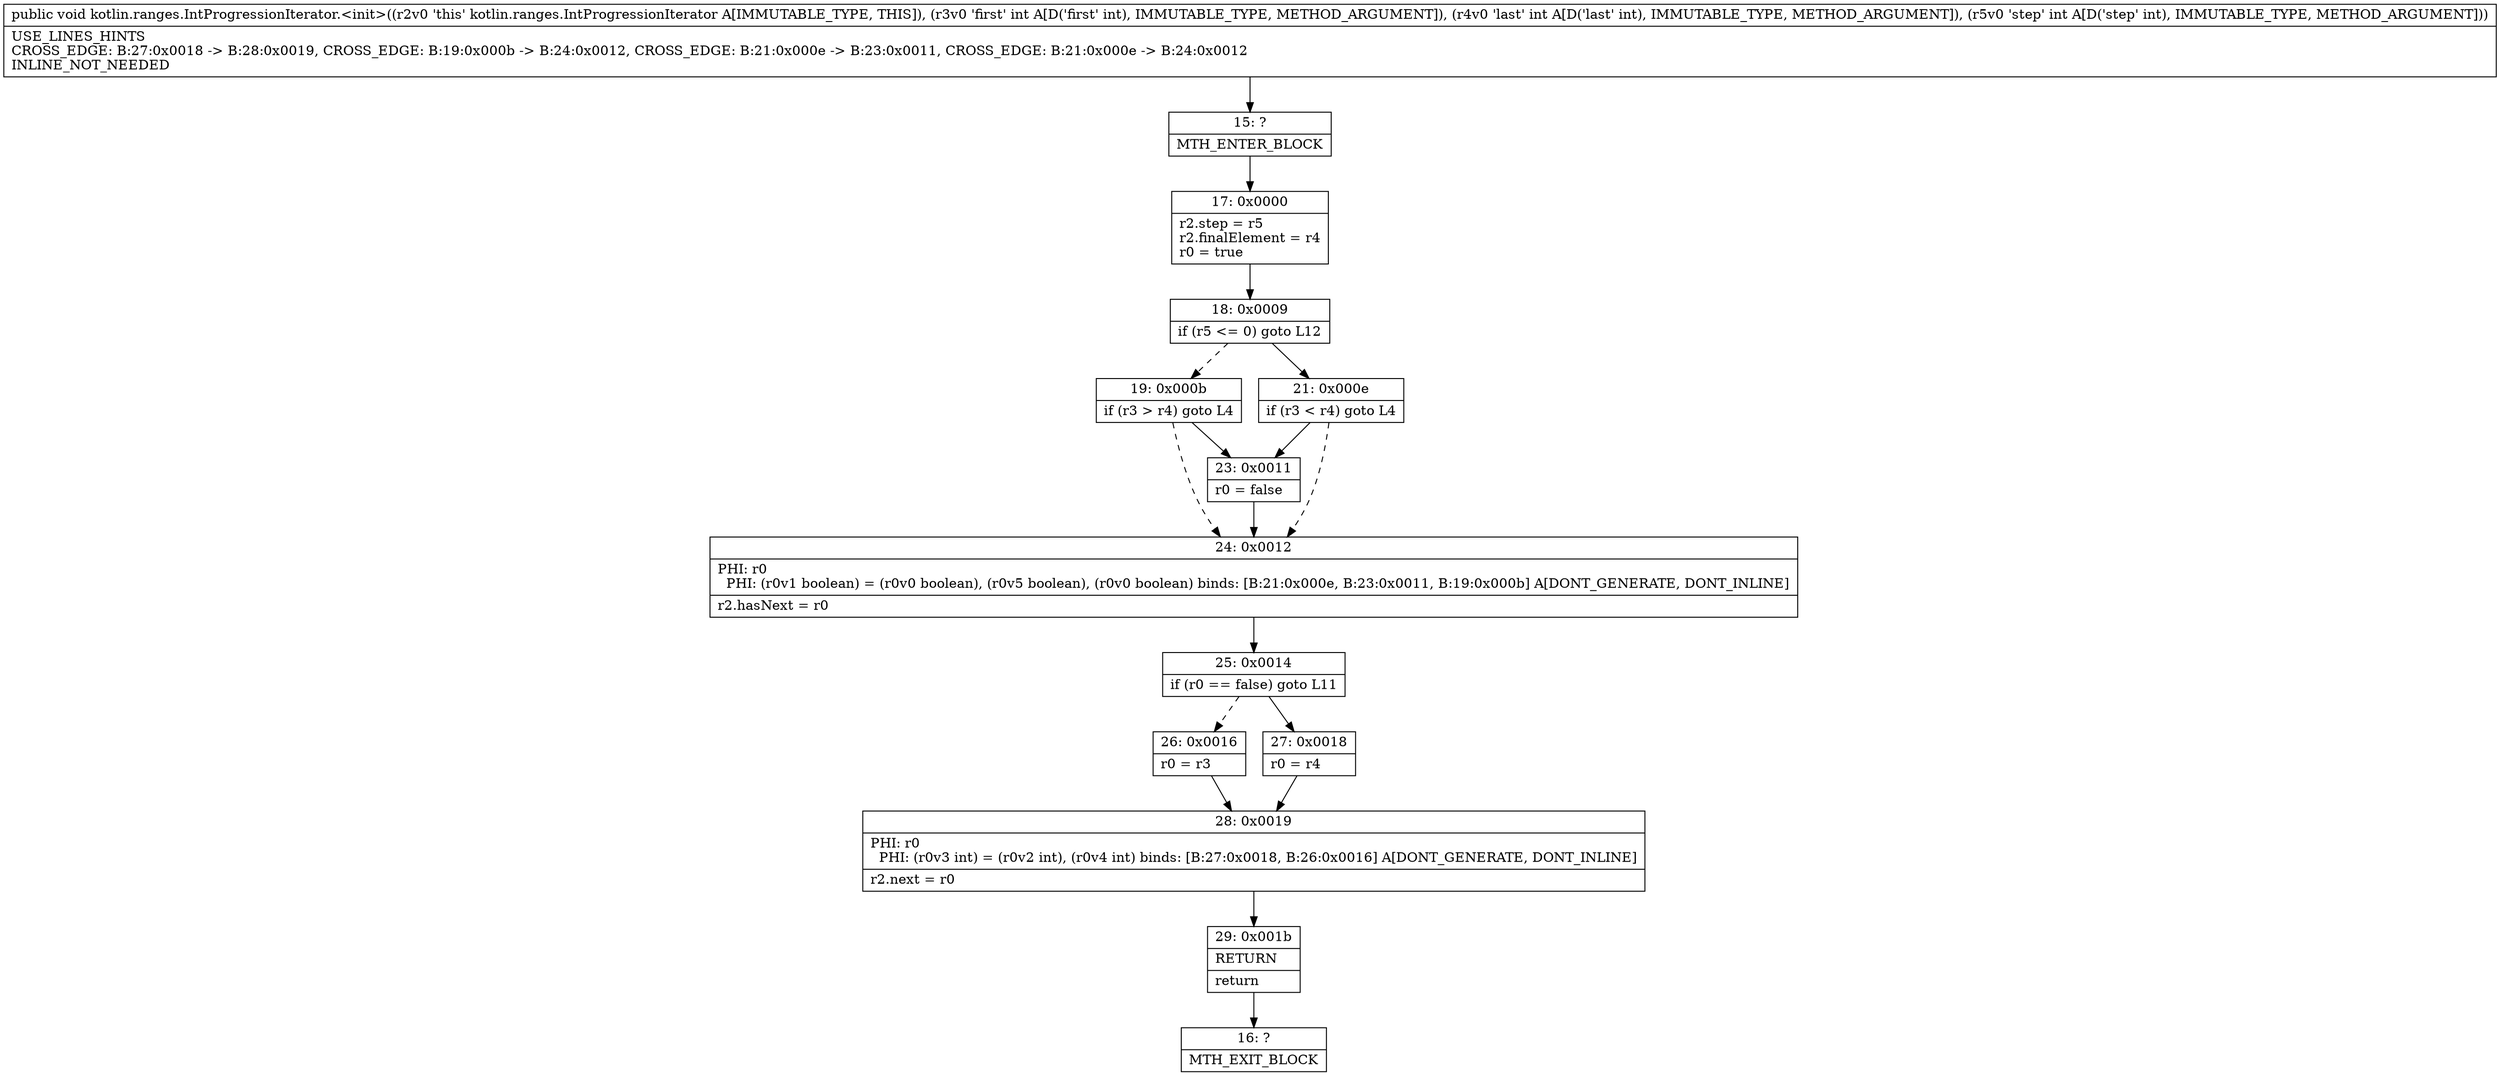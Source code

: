 digraph "CFG forkotlin.ranges.IntProgressionIterator.\<init\>(III)V" {
Node_15 [shape=record,label="{15\:\ ?|MTH_ENTER_BLOCK\l}"];
Node_17 [shape=record,label="{17\:\ 0x0000|r2.step = r5\lr2.finalElement = r4\lr0 = true\l}"];
Node_18 [shape=record,label="{18\:\ 0x0009|if (r5 \<= 0) goto L12\l}"];
Node_19 [shape=record,label="{19\:\ 0x000b|if (r3 \> r4) goto L4\l}"];
Node_23 [shape=record,label="{23\:\ 0x0011|r0 = false\l}"];
Node_24 [shape=record,label="{24\:\ 0x0012|PHI: r0 \l  PHI: (r0v1 boolean) = (r0v0 boolean), (r0v5 boolean), (r0v0 boolean) binds: [B:21:0x000e, B:23:0x0011, B:19:0x000b] A[DONT_GENERATE, DONT_INLINE]\l|r2.hasNext = r0\l}"];
Node_25 [shape=record,label="{25\:\ 0x0014|if (r0 == false) goto L11\l}"];
Node_26 [shape=record,label="{26\:\ 0x0016|r0 = r3\l}"];
Node_28 [shape=record,label="{28\:\ 0x0019|PHI: r0 \l  PHI: (r0v3 int) = (r0v2 int), (r0v4 int) binds: [B:27:0x0018, B:26:0x0016] A[DONT_GENERATE, DONT_INLINE]\l|r2.next = r0\l}"];
Node_29 [shape=record,label="{29\:\ 0x001b|RETURN\l|return\l}"];
Node_16 [shape=record,label="{16\:\ ?|MTH_EXIT_BLOCK\l}"];
Node_27 [shape=record,label="{27\:\ 0x0018|r0 = r4\l}"];
Node_21 [shape=record,label="{21\:\ 0x000e|if (r3 \< r4) goto L4\l}"];
MethodNode[shape=record,label="{public void kotlin.ranges.IntProgressionIterator.\<init\>((r2v0 'this' kotlin.ranges.IntProgressionIterator A[IMMUTABLE_TYPE, THIS]), (r3v0 'first' int A[D('first' int), IMMUTABLE_TYPE, METHOD_ARGUMENT]), (r4v0 'last' int A[D('last' int), IMMUTABLE_TYPE, METHOD_ARGUMENT]), (r5v0 'step' int A[D('step' int), IMMUTABLE_TYPE, METHOD_ARGUMENT]))  | USE_LINES_HINTS\lCROSS_EDGE: B:27:0x0018 \-\> B:28:0x0019, CROSS_EDGE: B:19:0x000b \-\> B:24:0x0012, CROSS_EDGE: B:21:0x000e \-\> B:23:0x0011, CROSS_EDGE: B:21:0x000e \-\> B:24:0x0012\lINLINE_NOT_NEEDED\l}"];
MethodNode -> Node_15;Node_15 -> Node_17;
Node_17 -> Node_18;
Node_18 -> Node_19[style=dashed];
Node_18 -> Node_21;
Node_19 -> Node_23;
Node_19 -> Node_24[style=dashed];
Node_23 -> Node_24;
Node_24 -> Node_25;
Node_25 -> Node_26[style=dashed];
Node_25 -> Node_27;
Node_26 -> Node_28;
Node_28 -> Node_29;
Node_29 -> Node_16;
Node_27 -> Node_28;
Node_21 -> Node_23;
Node_21 -> Node_24[style=dashed];
}

